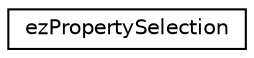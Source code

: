 digraph "Graphical Class Hierarchy"
{
 // LATEX_PDF_SIZE
  edge [fontname="Helvetica",fontsize="10",labelfontname="Helvetica",labelfontsize="10"];
  node [fontname="Helvetica",fontsize="10",shape=record];
  rankdir="LR";
  Node0 [label="ezPropertySelection",height=0.2,width=0.4,color="black", fillcolor="white", style="filled",URL="$df/d94/structez_property_selection.htm",tooltip=" "];
}
